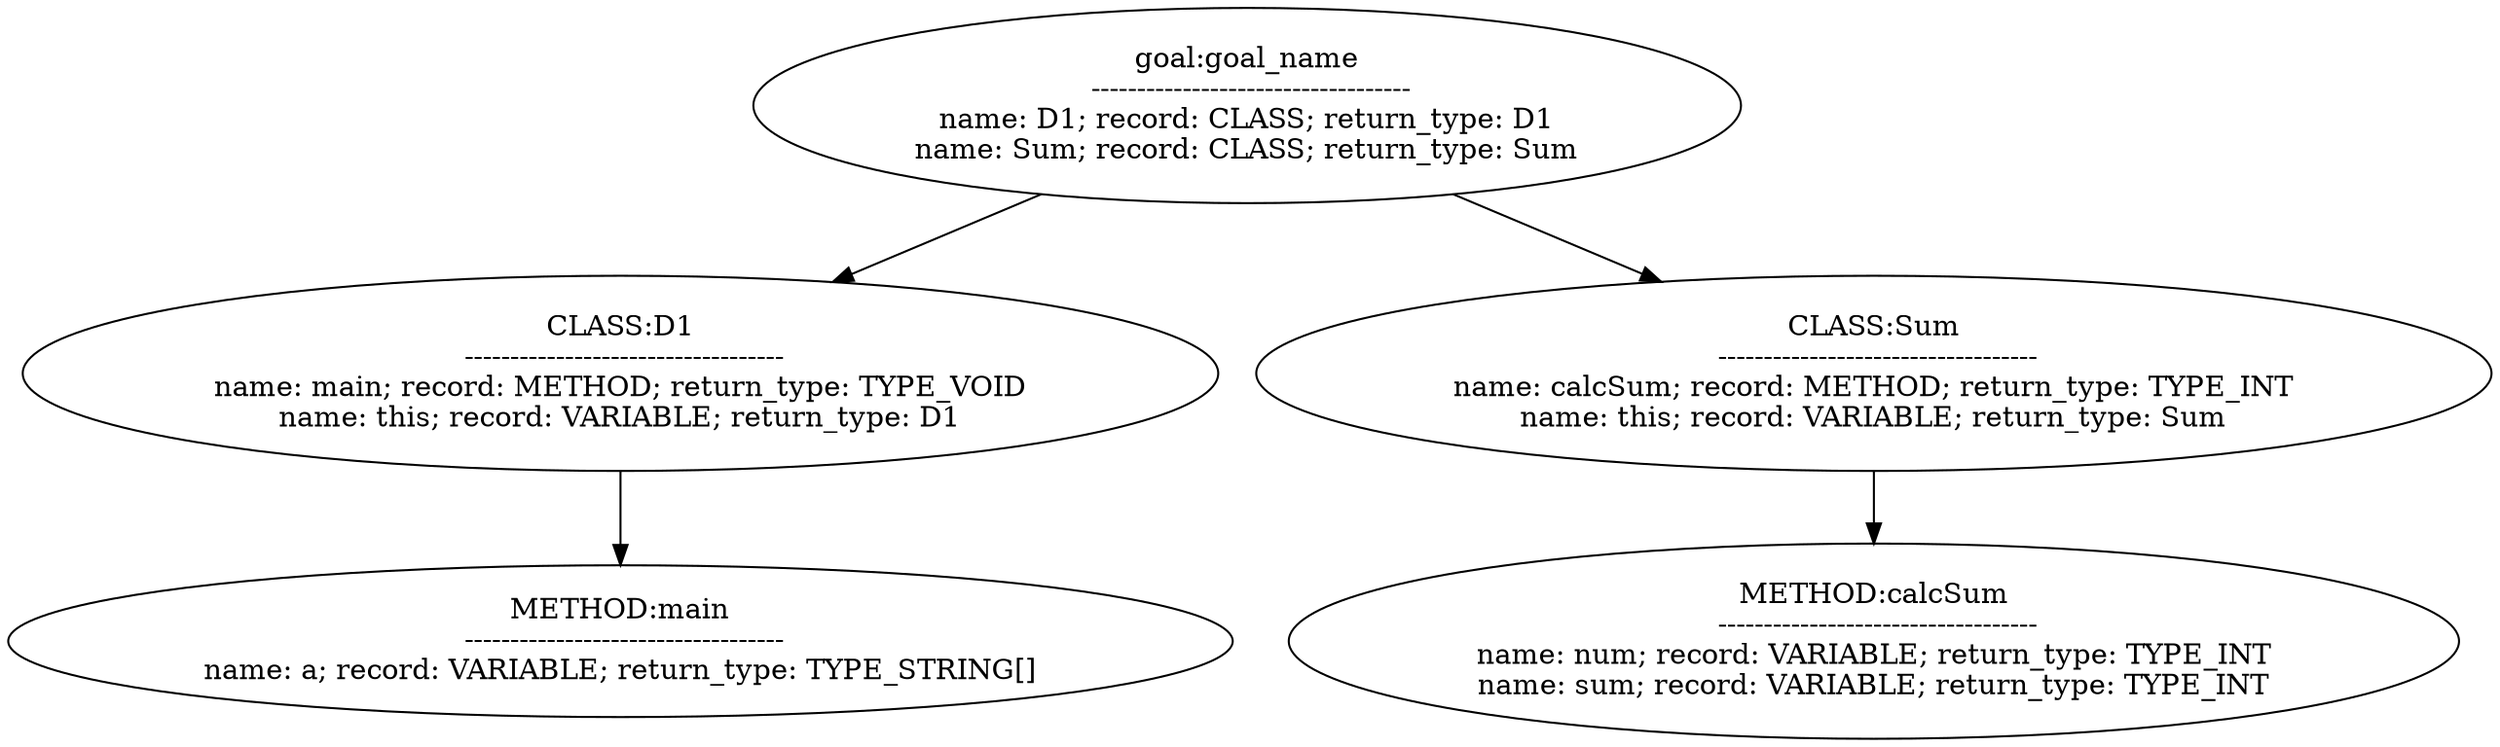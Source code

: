 digraph {
n0 [label="goal:goal_name
 -----------------------------------
name: D1; record: CLASS; return_type: D1
name: Sum; record: CLASS; return_type: Sum
"];
n1 [label="CLASS:D1
 -----------------------------------
name: main; record: METHOD; return_type: TYPE_VOID
name: this; record: VARIABLE; return_type: D1
"];
n2 [label="METHOD:main
 -----------------------------------
name: a; record: VARIABLE; return_type: TYPE_STRING[]
"];
n1 -> n2
n0 -> n1
n3 [label="CLASS:Sum
 -----------------------------------
name: calcSum; record: METHOD; return_type: TYPE_INT
name: this; record: VARIABLE; return_type: Sum
"];
n4 [label="METHOD:calcSum
 -----------------------------------
name: num; record: VARIABLE; return_type: TYPE_INT
name: sum; record: VARIABLE; return_type: TYPE_INT
"];
n3 -> n4
n0 -> n3
}

